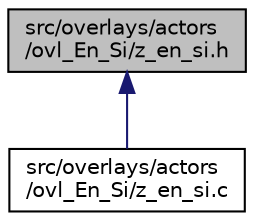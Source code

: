digraph "src/overlays/actors/ovl_En_Si/z_en_si.h"
{
 // LATEX_PDF_SIZE
  edge [fontname="Helvetica",fontsize="10",labelfontname="Helvetica",labelfontsize="10"];
  node [fontname="Helvetica",fontsize="10",shape=record];
  Node1 [label="src/overlays/actors\l/ovl_En_Si/z_en_si.h",height=0.2,width=0.4,color="black", fillcolor="grey75", style="filled", fontcolor="black",tooltip=" "];
  Node1 -> Node2 [dir="back",color="midnightblue",fontsize="10",style="solid",fontname="Helvetica"];
  Node2 [label="src/overlays/actors\l/ovl_En_Si/z_en_si.c",height=0.2,width=0.4,color="black", fillcolor="white", style="filled",URL="$dc/dff/z__en__si_8c.html",tooltip=" "];
}
